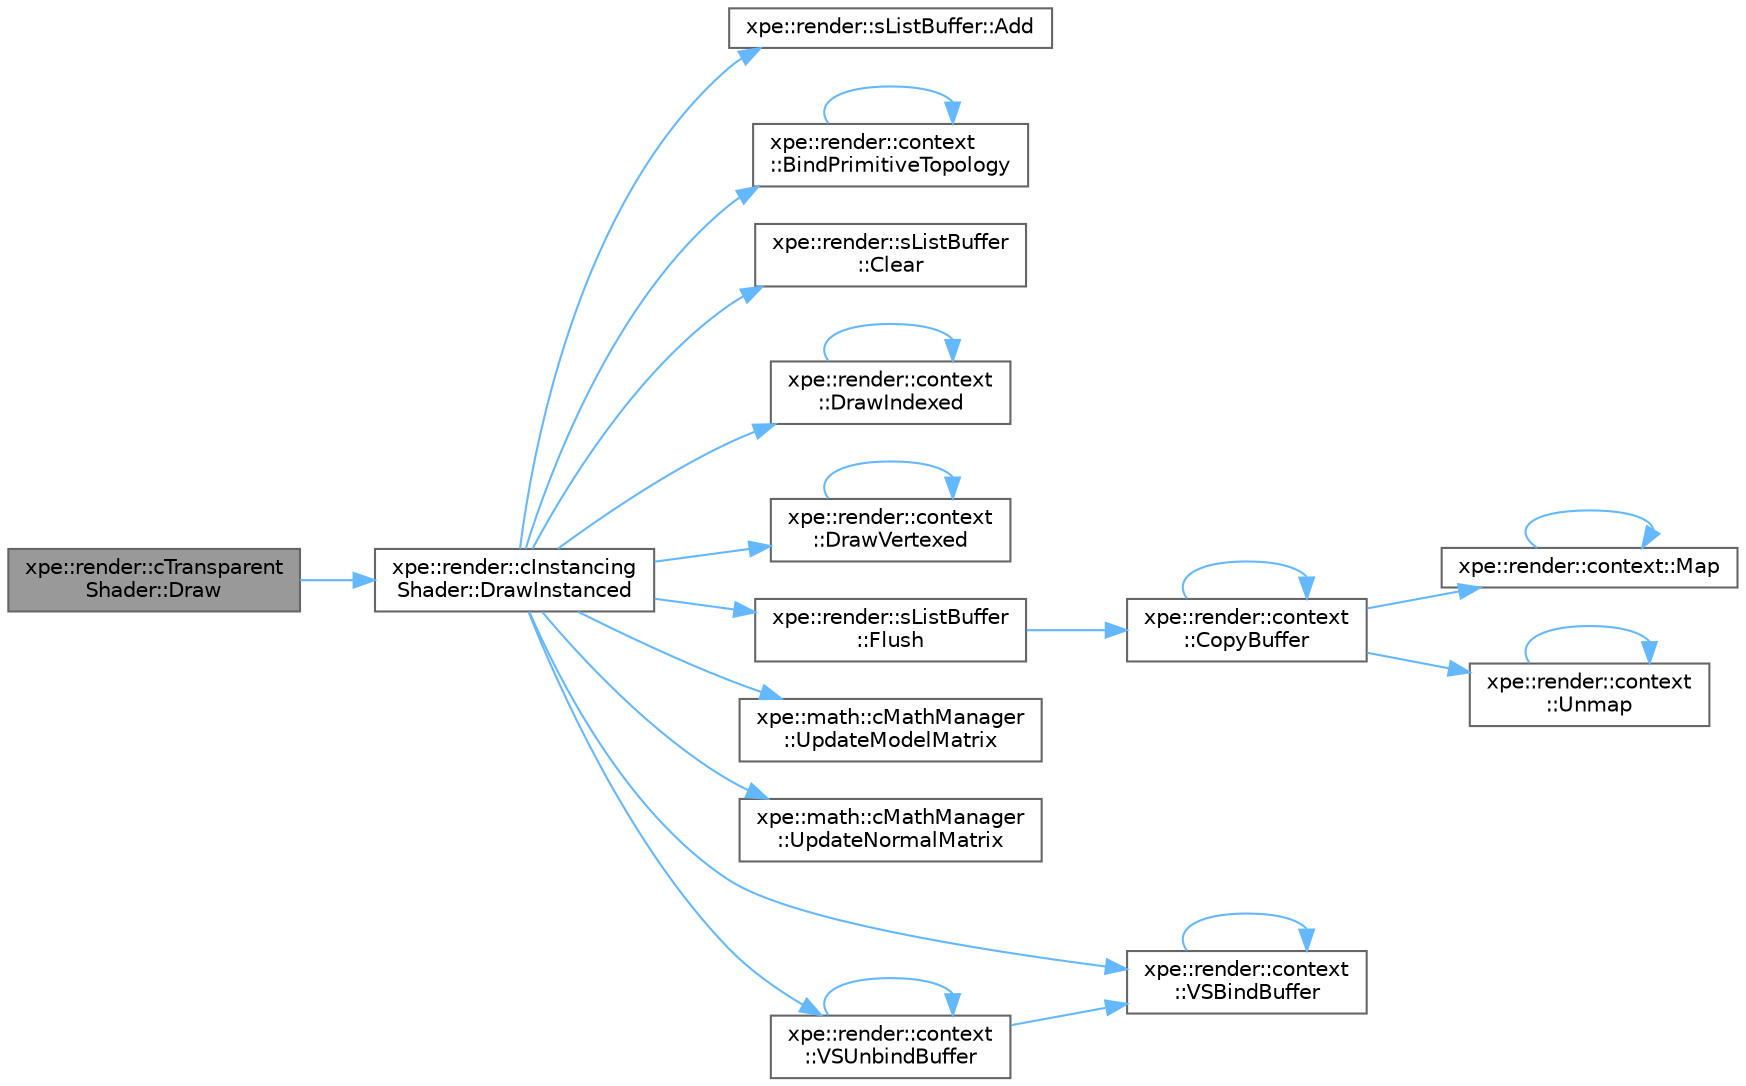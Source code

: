 digraph "xpe::render::cTransparentShader::Draw"
{
 // LATEX_PDF_SIZE
  bgcolor="transparent";
  edge [fontname=Helvetica,fontsize=10,labelfontname=Helvetica,labelfontsize=10];
  node [fontname=Helvetica,fontsize=10,shape=box,height=0.2,width=0.4];
  rankdir="LR";
  Node1 [id="Node000001",label="xpe::render::cTransparent\lShader::Draw",height=0.2,width=0.4,color="gray40", fillcolor="grey60", style="filled", fontcolor="black",tooltip=" "];
  Node1 -> Node2 [id="edge24_Node000001_Node000002",color="steelblue1",style="solid",tooltip=" "];
  Node2 [id="Node000002",label="xpe::render::cInstancing\lShader::DrawInstanced",height=0.2,width=0.4,color="grey40", fillcolor="white", style="filled",URL="$classxpe_1_1render_1_1c_instancing_shader.html#a8aff797e93842eabe1565da005bad1f9",tooltip=" "];
  Node2 -> Node3 [id="edge25_Node000002_Node000003",color="steelblue1",style="solid",tooltip=" "];
  Node3 [id="Node000003",label="xpe::render::sListBuffer::Add",height=0.2,width=0.4,color="grey40", fillcolor="white", style="filled",URL="$classxpe_1_1render_1_1s_list_buffer.html#a915d07581a0582453afaa6057d734476",tooltip=" "];
  Node2 -> Node4 [id="edge26_Node000002_Node000004",color="steelblue1",style="solid",tooltip=" "];
  Node4 [id="Node000004",label="xpe::render::context\l::BindPrimitiveTopology",height=0.2,width=0.4,color="grey40", fillcolor="white", style="filled",URL="$namespacexpe_1_1render_1_1context.html#a57085dc2ff5ca279f149c984962121c1",tooltip=" "];
  Node4 -> Node4 [id="edge27_Node000004_Node000004",color="steelblue1",style="solid",tooltip=" "];
  Node2 -> Node5 [id="edge28_Node000002_Node000005",color="steelblue1",style="solid",tooltip=" "];
  Node5 [id="Node000005",label="xpe::render::sListBuffer\l::Clear",height=0.2,width=0.4,color="grey40", fillcolor="white", style="filled",URL="$classxpe_1_1render_1_1s_list_buffer.html#aa314c4a7aca6c0623cd4ac495925eae7",tooltip=" "];
  Node2 -> Node6 [id="edge29_Node000002_Node000006",color="steelblue1",style="solid",tooltip=" "];
  Node6 [id="Node000006",label="xpe::render::context\l::DrawIndexed",height=0.2,width=0.4,color="grey40", fillcolor="white", style="filled",URL="$namespacexpe_1_1render_1_1context.html#a535d65fcd9491e2ec65cf429ca2a78f2",tooltip=" "];
  Node6 -> Node6 [id="edge30_Node000006_Node000006",color="steelblue1",style="solid",tooltip=" "];
  Node2 -> Node7 [id="edge31_Node000002_Node000007",color="steelblue1",style="solid",tooltip=" "];
  Node7 [id="Node000007",label="xpe::render::context\l::DrawVertexed",height=0.2,width=0.4,color="grey40", fillcolor="white", style="filled",URL="$namespacexpe_1_1render_1_1context.html#a35565aa9f1c079d979b1d23b103134a1",tooltip=" "];
  Node7 -> Node7 [id="edge32_Node000007_Node000007",color="steelblue1",style="solid",tooltip=" "];
  Node2 -> Node8 [id="edge33_Node000002_Node000008",color="steelblue1",style="solid",tooltip=" "];
  Node8 [id="Node000008",label="xpe::render::sListBuffer\l::Flush",height=0.2,width=0.4,color="grey40", fillcolor="white", style="filled",URL="$classxpe_1_1render_1_1s_list_buffer.html#ad9de1835e029836261d585eec95bedd5",tooltip=" "];
  Node8 -> Node9 [id="edge34_Node000008_Node000009",color="steelblue1",style="solid",tooltip=" "];
  Node9 [id="Node000009",label="xpe::render::context\l::CopyBuffer",height=0.2,width=0.4,color="grey40", fillcolor="white", style="filled",URL="$namespacexpe_1_1render_1_1context.html#a43a3526ddcb06eddda247d1457ae02b3",tooltip=" "];
  Node9 -> Node9 [id="edge35_Node000009_Node000009",color="steelblue1",style="solid",tooltip=" "];
  Node9 -> Node10 [id="edge36_Node000009_Node000010",color="steelblue1",style="solid",tooltip=" "];
  Node10 [id="Node000010",label="xpe::render::context::Map",height=0.2,width=0.4,color="grey40", fillcolor="white", style="filled",URL="$namespacexpe_1_1render_1_1context.html#a4307865df88da4fb54e36f929b6f88a5",tooltip=" "];
  Node10 -> Node10 [id="edge37_Node000010_Node000010",color="steelblue1",style="solid",tooltip=" "];
  Node9 -> Node11 [id="edge38_Node000009_Node000011",color="steelblue1",style="solid",tooltip=" "];
  Node11 [id="Node000011",label="xpe::render::context\l::Unmap",height=0.2,width=0.4,color="grey40", fillcolor="white", style="filled",URL="$namespacexpe_1_1render_1_1context.html#a32b89671df27bd47193c116873b60f3e",tooltip=" "];
  Node11 -> Node11 [id="edge39_Node000011_Node000011",color="steelblue1",style="solid",tooltip=" "];
  Node2 -> Node12 [id="edge40_Node000002_Node000012",color="steelblue1",style="solid",tooltip=" "];
  Node12 [id="Node000012",label="xpe::math::cMathManager\l::UpdateModelMatrix",height=0.2,width=0.4,color="grey40", fillcolor="white", style="filled",URL="$classxpe_1_1math_1_1c_math_manager.html#a28fcdb1fcf8dfc293764646ecd419a82",tooltip=" "];
  Node2 -> Node13 [id="edge41_Node000002_Node000013",color="steelblue1",style="solid",tooltip=" "];
  Node13 [id="Node000013",label="xpe::math::cMathManager\l::UpdateNormalMatrix",height=0.2,width=0.4,color="grey40", fillcolor="white", style="filled",URL="$classxpe_1_1math_1_1c_math_manager.html#aba300145da6a5beaf3d4b76b99ea5e50",tooltip=" "];
  Node2 -> Node14 [id="edge42_Node000002_Node000014",color="steelblue1",style="solid",tooltip=" "];
  Node14 [id="Node000014",label="xpe::render::context\l::VSBindBuffer",height=0.2,width=0.4,color="grey40", fillcolor="white", style="filled",URL="$namespacexpe_1_1render_1_1context.html#ad9d47407f33b3d590885b9f5a997a78c",tooltip=" "];
  Node14 -> Node14 [id="edge43_Node000014_Node000014",color="steelblue1",style="solid",tooltip=" "];
  Node2 -> Node15 [id="edge44_Node000002_Node000015",color="steelblue1",style="solid",tooltip=" "];
  Node15 [id="Node000015",label="xpe::render::context\l::VSUnbindBuffer",height=0.2,width=0.4,color="grey40", fillcolor="white", style="filled",URL="$namespacexpe_1_1render_1_1context.html#a14b40b432d37f92276a1766f9e1a39a2",tooltip=" "];
  Node15 -> Node14 [id="edge45_Node000015_Node000014",color="steelblue1",style="solid",tooltip=" "];
  Node15 -> Node15 [id="edge46_Node000015_Node000015",color="steelblue1",style="solid",tooltip=" "];
}
